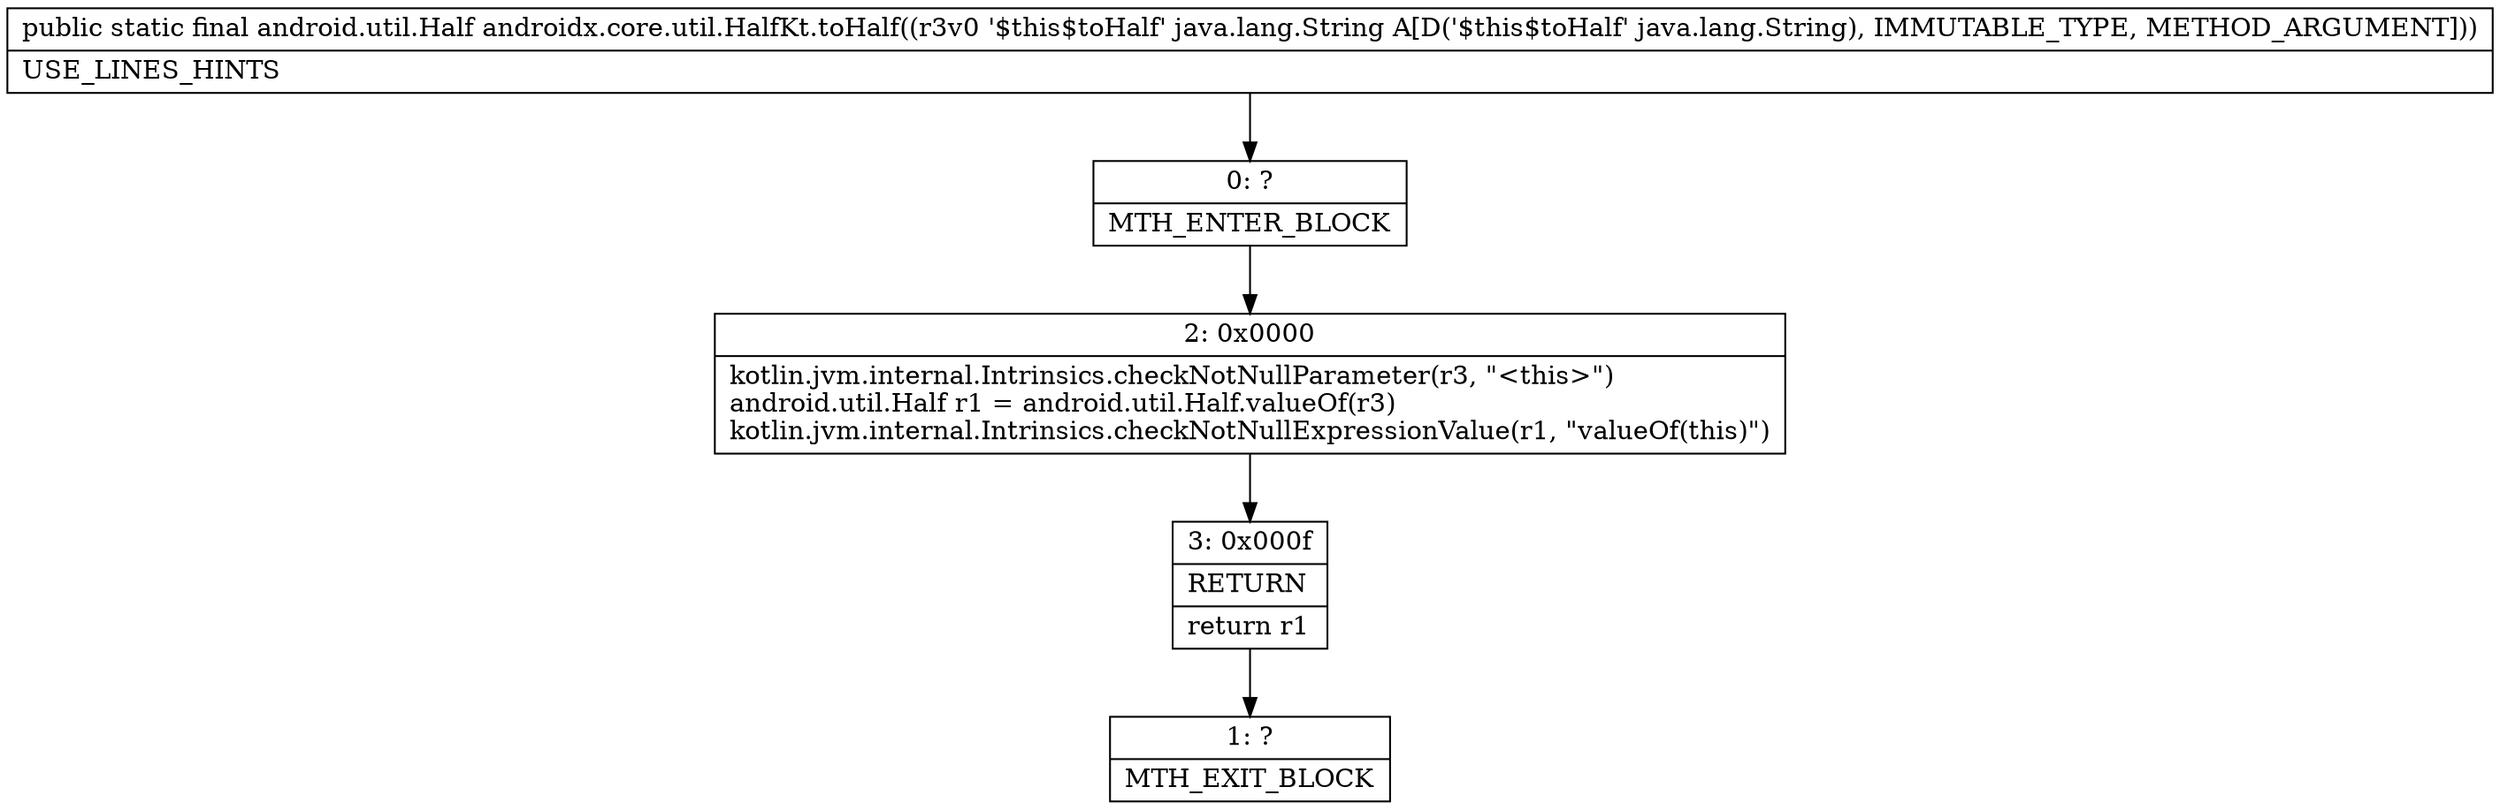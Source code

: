 digraph "CFG forandroidx.core.util.HalfKt.toHalf(Ljava\/lang\/String;)Landroid\/util\/Half;" {
Node_0 [shape=record,label="{0\:\ ?|MTH_ENTER_BLOCK\l}"];
Node_2 [shape=record,label="{2\:\ 0x0000|kotlin.jvm.internal.Intrinsics.checkNotNullParameter(r3, \"\<this\>\")\landroid.util.Half r1 = android.util.Half.valueOf(r3)\lkotlin.jvm.internal.Intrinsics.checkNotNullExpressionValue(r1, \"valueOf(this)\")\l}"];
Node_3 [shape=record,label="{3\:\ 0x000f|RETURN\l|return r1\l}"];
Node_1 [shape=record,label="{1\:\ ?|MTH_EXIT_BLOCK\l}"];
MethodNode[shape=record,label="{public static final android.util.Half androidx.core.util.HalfKt.toHalf((r3v0 '$this$toHalf' java.lang.String A[D('$this$toHalf' java.lang.String), IMMUTABLE_TYPE, METHOD_ARGUMENT]))  | USE_LINES_HINTS\l}"];
MethodNode -> Node_0;Node_0 -> Node_2;
Node_2 -> Node_3;
Node_3 -> Node_1;
}


